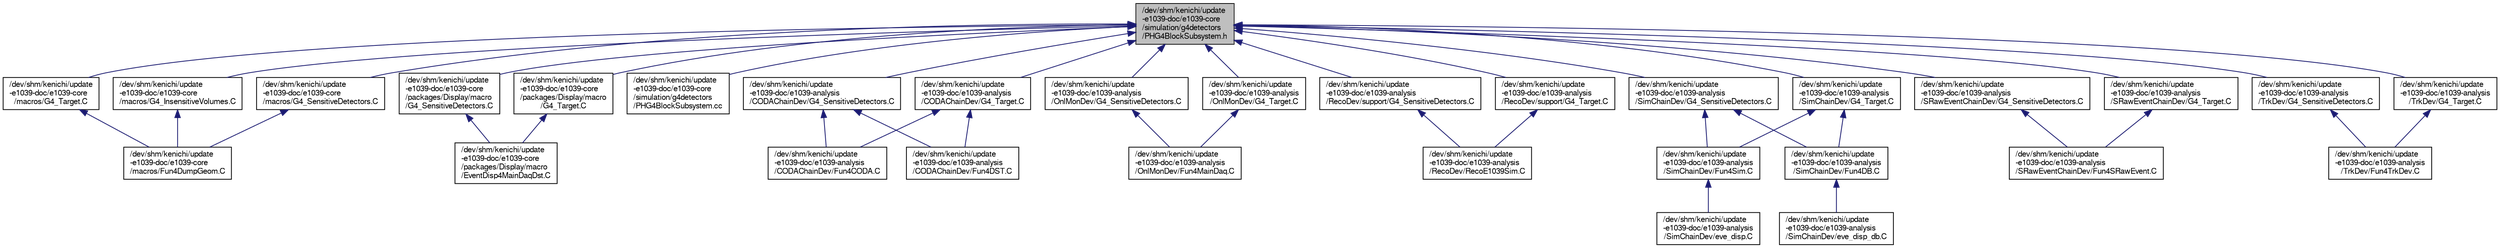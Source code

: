 digraph "/dev/shm/kenichi/update-e1039-doc/e1039-core/simulation/g4detectors/PHG4BlockSubsystem.h"
{
  bgcolor="transparent";
  edge [fontname="FreeSans",fontsize="10",labelfontname="FreeSans",labelfontsize="10"];
  node [fontname="FreeSans",fontsize="10",shape=record];
  Node1 [label="/dev/shm/kenichi/update\l-e1039-doc/e1039-core\l/simulation/g4detectors\l/PHG4BlockSubsystem.h",height=0.2,width=0.4,color="black", fillcolor="grey75", style="filled" fontcolor="black"];
  Node1 -> Node2 [dir="back",color="midnightblue",fontsize="10",style="solid",fontname="FreeSans"];
  Node2 [label="/dev/shm/kenichi/update\l-e1039-doc/e1039-core\l/macros/G4_Target.C",height=0.2,width=0.4,color="black",URL="$d8/df3/e1039-core_2macros_2G4__Target_8C.html"];
  Node2 -> Node3 [dir="back",color="midnightblue",fontsize="10",style="solid",fontname="FreeSans"];
  Node3 [label="/dev/shm/kenichi/update\l-e1039-doc/e1039-core\l/macros/Fun4DumpGeom.C",height=0.2,width=0.4,color="black",URL="$db/d7c/Fun4DumpGeom_8C.html"];
  Node1 -> Node4 [dir="back",color="midnightblue",fontsize="10",style="solid",fontname="FreeSans"];
  Node4 [label="/dev/shm/kenichi/update\l-e1039-doc/e1039-core\l/macros/G4_InsensitiveVolumes.C",height=0.2,width=0.4,color="black",URL="$d4/d6b/G4__InsensitiveVolumes_8C.html"];
  Node4 -> Node3 [dir="back",color="midnightblue",fontsize="10",style="solid",fontname="FreeSans"];
  Node1 -> Node5 [dir="back",color="midnightblue",fontsize="10",style="solid",fontname="FreeSans"];
  Node5 [label="/dev/shm/kenichi/update\l-e1039-doc/e1039-core\l/macros/G4_SensitiveDetectors.C",height=0.2,width=0.4,color="black",URL="$d9/d72/e1039-core_2macros_2G4__SensitiveDetectors_8C.html"];
  Node5 -> Node3 [dir="back",color="midnightblue",fontsize="10",style="solid",fontname="FreeSans"];
  Node1 -> Node6 [dir="back",color="midnightblue",fontsize="10",style="solid",fontname="FreeSans"];
  Node6 [label="/dev/shm/kenichi/update\l-e1039-doc/e1039-core\l/packages/Display/macro\l/G4_SensitiveDetectors.C",height=0.2,width=0.4,color="black",URL="$d1/d81/e1039-core_2packages_2Display_2macro_2G4__SensitiveDetectors_8C.html"];
  Node6 -> Node7 [dir="back",color="midnightblue",fontsize="10",style="solid",fontname="FreeSans"];
  Node7 [label="/dev/shm/kenichi/update\l-e1039-doc/e1039-core\l/packages/Display/macro\l/EventDisp4MainDaqDst.C",height=0.2,width=0.4,color="black",URL="$d6/d9e/EventDisp4MainDaqDst_8C.html"];
  Node1 -> Node8 [dir="back",color="midnightblue",fontsize="10",style="solid",fontname="FreeSans"];
  Node8 [label="/dev/shm/kenichi/update\l-e1039-doc/e1039-core\l/packages/Display/macro\l/G4_Target.C",height=0.2,width=0.4,color="black",URL="$d4/d86/e1039-core_2packages_2Display_2macro_2G4__Target_8C.html"];
  Node8 -> Node7 [dir="back",color="midnightblue",fontsize="10",style="solid",fontname="FreeSans"];
  Node1 -> Node9 [dir="back",color="midnightblue",fontsize="10",style="solid",fontname="FreeSans"];
  Node9 [label="/dev/shm/kenichi/update\l-e1039-doc/e1039-core\l/simulation/g4detectors\l/PHG4BlockSubsystem.cc",height=0.2,width=0.4,color="black",URL="$d6/dfe/PHG4BlockSubsystem_8cc.html"];
  Node1 -> Node10 [dir="back",color="midnightblue",fontsize="10",style="solid",fontname="FreeSans"];
  Node10 [label="/dev/shm/kenichi/update\l-e1039-doc/e1039-analysis\l/CODAChainDev/G4_SensitiveDetectors.C",height=0.2,width=0.4,color="black",URL="$da/d3e/e1039-analysis_2CODAChainDev_2G4__SensitiveDetectors_8C.html"];
  Node10 -> Node11 [dir="back",color="midnightblue",fontsize="10",style="solid",fontname="FreeSans"];
  Node11 [label="/dev/shm/kenichi/update\l-e1039-doc/e1039-analysis\l/CODAChainDev/Fun4CODA.C",height=0.2,width=0.4,color="black",URL="$db/dbe/Fun4CODA_8C.html"];
  Node10 -> Node12 [dir="back",color="midnightblue",fontsize="10",style="solid",fontname="FreeSans"];
  Node12 [label="/dev/shm/kenichi/update\l-e1039-doc/e1039-analysis\l/CODAChainDev/Fun4DST.C",height=0.2,width=0.4,color="black",URL="$de/daf/Fun4DST_8C.html"];
  Node1 -> Node13 [dir="back",color="midnightblue",fontsize="10",style="solid",fontname="FreeSans"];
  Node13 [label="/dev/shm/kenichi/update\l-e1039-doc/e1039-analysis\l/CODAChainDev/G4_Target.C",height=0.2,width=0.4,color="black",URL="$dc/d30/e1039-analysis_2CODAChainDev_2G4__Target_8C.html"];
  Node13 -> Node11 [dir="back",color="midnightblue",fontsize="10",style="solid",fontname="FreeSans"];
  Node13 -> Node12 [dir="back",color="midnightblue",fontsize="10",style="solid",fontname="FreeSans"];
  Node1 -> Node14 [dir="back",color="midnightblue",fontsize="10",style="solid",fontname="FreeSans"];
  Node14 [label="/dev/shm/kenichi/update\l-e1039-doc/e1039-analysis\l/OnlMonDev/G4_SensitiveDetectors.C",height=0.2,width=0.4,color="black",URL="$d7/d8f/e1039-analysis_2OnlMonDev_2G4__SensitiveDetectors_8C.html"];
  Node14 -> Node15 [dir="back",color="midnightblue",fontsize="10",style="solid",fontname="FreeSans"];
  Node15 [label="/dev/shm/kenichi/update\l-e1039-doc/e1039-analysis\l/OnlMonDev/Fun4MainDaq.C",height=0.2,width=0.4,color="black",URL="$de/d00/e1039-analysis_2OnlMonDev_2Fun4MainDaq_8C.html"];
  Node1 -> Node16 [dir="back",color="midnightblue",fontsize="10",style="solid",fontname="FreeSans"];
  Node16 [label="/dev/shm/kenichi/update\l-e1039-doc/e1039-analysis\l/OnlMonDev/G4_Target.C",height=0.2,width=0.4,color="black",URL="$d5/d56/e1039-analysis_2OnlMonDev_2G4__Target_8C.html"];
  Node16 -> Node15 [dir="back",color="midnightblue",fontsize="10",style="solid",fontname="FreeSans"];
  Node1 -> Node17 [dir="back",color="midnightblue",fontsize="10",style="solid",fontname="FreeSans"];
  Node17 [label="/dev/shm/kenichi/update\l-e1039-doc/e1039-analysis\l/RecoDev/support/G4_SensitiveDetectors.C",height=0.2,width=0.4,color="black",URL="$df/dc5/e1039-analysis_2RecoDev_2support_2G4__SensitiveDetectors_8C.html"];
  Node17 -> Node18 [dir="back",color="midnightblue",fontsize="10",style="solid",fontname="FreeSans"];
  Node18 [label="/dev/shm/kenichi/update\l-e1039-doc/e1039-analysis\l/RecoDev/RecoE1039Sim.C",height=0.2,width=0.4,color="black",URL="$d0/d9c/RecoE1039Sim_8C.html"];
  Node1 -> Node19 [dir="back",color="midnightblue",fontsize="10",style="solid",fontname="FreeSans"];
  Node19 [label="/dev/shm/kenichi/update\l-e1039-doc/e1039-analysis\l/RecoDev/support/G4_Target.C",height=0.2,width=0.4,color="black",URL="$d5/dd6/e1039-analysis_2RecoDev_2support_2G4__Target_8C.html"];
  Node19 -> Node18 [dir="back",color="midnightblue",fontsize="10",style="solid",fontname="FreeSans"];
  Node1 -> Node20 [dir="back",color="midnightblue",fontsize="10",style="solid",fontname="FreeSans"];
  Node20 [label="/dev/shm/kenichi/update\l-e1039-doc/e1039-analysis\l/SimChainDev/G4_SensitiveDetectors.C",height=0.2,width=0.4,color="black",URL="$d1/df3/e1039-analysis_2SimChainDev_2G4__SensitiveDetectors_8C.html"];
  Node20 -> Node21 [dir="back",color="midnightblue",fontsize="10",style="solid",fontname="FreeSans"];
  Node21 [label="/dev/shm/kenichi/update\l-e1039-doc/e1039-analysis\l/SimChainDev/Fun4Sim.C",height=0.2,width=0.4,color="black",URL="$d5/d4a/e1039-analysis_2SimChainDev_2Fun4Sim_8C.html"];
  Node21 -> Node22 [dir="back",color="midnightblue",fontsize="10",style="solid",fontname="FreeSans"];
  Node22 [label="/dev/shm/kenichi/update\l-e1039-doc/e1039-analysis\l/SimChainDev/eve_disp.C",height=0.2,width=0.4,color="black",URL="$d2/d96/eve__disp_8C.html"];
  Node20 -> Node23 [dir="back",color="midnightblue",fontsize="10",style="solid",fontname="FreeSans"];
  Node23 [label="/dev/shm/kenichi/update\l-e1039-doc/e1039-analysis\l/SimChainDev/Fun4DB.C",height=0.2,width=0.4,color="black",URL="$df/dc0/Fun4DB_8C.html"];
  Node23 -> Node24 [dir="back",color="midnightblue",fontsize="10",style="solid",fontname="FreeSans"];
  Node24 [label="/dev/shm/kenichi/update\l-e1039-doc/e1039-analysis\l/SimChainDev/eve_disp_db.C",height=0.2,width=0.4,color="black",URL="$de/d2a/eve__disp__db_8C.html"];
  Node1 -> Node25 [dir="back",color="midnightblue",fontsize="10",style="solid",fontname="FreeSans"];
  Node25 [label="/dev/shm/kenichi/update\l-e1039-doc/e1039-analysis\l/SimChainDev/G4_Target.C",height=0.2,width=0.4,color="black",URL="$df/d10/e1039-analysis_2SimChainDev_2G4__Target_8C.html"];
  Node25 -> Node21 [dir="back",color="midnightblue",fontsize="10",style="solid",fontname="FreeSans"];
  Node25 -> Node23 [dir="back",color="midnightblue",fontsize="10",style="solid",fontname="FreeSans"];
  Node1 -> Node26 [dir="back",color="midnightblue",fontsize="10",style="solid",fontname="FreeSans"];
  Node26 [label="/dev/shm/kenichi/update\l-e1039-doc/e1039-analysis\l/SRawEventChainDev/G4_SensitiveDetectors.C",height=0.2,width=0.4,color="black",URL="$d3/d56/e1039-analysis_2SRawEventChainDev_2G4__SensitiveDetectors_8C.html"];
  Node26 -> Node27 [dir="back",color="midnightblue",fontsize="10",style="solid",fontname="FreeSans"];
  Node27 [label="/dev/shm/kenichi/update\l-e1039-doc/e1039-analysis\l/SRawEventChainDev/Fun4SRawEvent.C",height=0.2,width=0.4,color="black",URL="$d8/de7/Fun4SRawEvent_8C.html"];
  Node1 -> Node28 [dir="back",color="midnightblue",fontsize="10",style="solid",fontname="FreeSans"];
  Node28 [label="/dev/shm/kenichi/update\l-e1039-doc/e1039-analysis\l/SRawEventChainDev/G4_Target.C",height=0.2,width=0.4,color="black",URL="$dd/d01/e1039-analysis_2SRawEventChainDev_2G4__Target_8C.html"];
  Node28 -> Node27 [dir="back",color="midnightblue",fontsize="10",style="solid",fontname="FreeSans"];
  Node1 -> Node29 [dir="back",color="midnightblue",fontsize="10",style="solid",fontname="FreeSans"];
  Node29 [label="/dev/shm/kenichi/update\l-e1039-doc/e1039-analysis\l/TrkDev/G4_SensitiveDetectors.C",height=0.2,width=0.4,color="black",URL="$d3/d5c/e1039-analysis_2TrkDev_2G4__SensitiveDetectors_8C.html"];
  Node29 -> Node30 [dir="back",color="midnightblue",fontsize="10",style="solid",fontname="FreeSans"];
  Node30 [label="/dev/shm/kenichi/update\l-e1039-doc/e1039-analysis\l/TrkDev/Fun4TrkDev.C",height=0.2,width=0.4,color="black",URL="$d2/d3a/Fun4TrkDev_8C.html"];
  Node1 -> Node31 [dir="back",color="midnightblue",fontsize="10",style="solid",fontname="FreeSans"];
  Node31 [label="/dev/shm/kenichi/update\l-e1039-doc/e1039-analysis\l/TrkDev/G4_Target.C",height=0.2,width=0.4,color="black",URL="$d6/d1b/e1039-analysis_2TrkDev_2G4__Target_8C.html"];
  Node31 -> Node30 [dir="back",color="midnightblue",fontsize="10",style="solid",fontname="FreeSans"];
}
